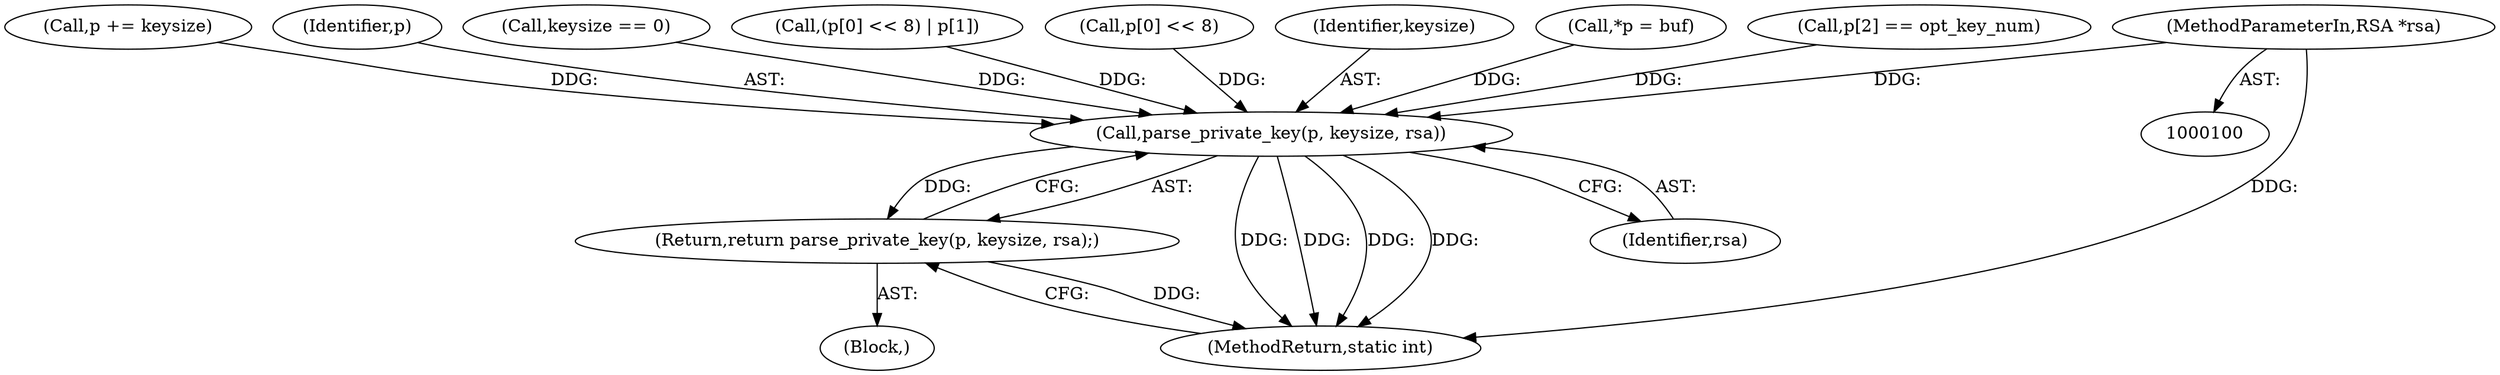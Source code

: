digraph "0_OpenSC_360e95d45ac4123255a4c796db96337f332160ad#diff-d643a0fa169471dbf2912f4866dc49c5_8@pointer" {
"1000101" [label="(MethodParameterIn,RSA *rsa)"];
"1000248" [label="(Call,parse_private_key(p, keysize, rsa))"];
"1000247" [label="(Return,return parse_private_key(p, keysize, rsa);)"];
"1000230" [label="(Call,p += keysize)"];
"1000249" [label="(Identifier,p)"];
"1000238" [label="(Call,keysize == 0)"];
"1000102" [label="(Block,)"];
"1000203" [label="(Call,(p[0] << 8) | p[1])"];
"1000101" [label="(MethodParameterIn,RSA *rsa)"];
"1000252" [label="(MethodReturn,static int)"];
"1000251" [label="(Identifier,rsa)"];
"1000247" [label="(Return,return parse_private_key(p, keysize, rsa);)"];
"1000248" [label="(Call,parse_private_key(p, keysize, rsa))"];
"1000204" [label="(Call,p[0] << 8)"];
"1000250" [label="(Identifier,keysize)"];
"1000109" [label="(Call,*p = buf)"];
"1000224" [label="(Call,p[2] == opt_key_num)"];
"1000101" -> "1000100"  [label="AST: "];
"1000101" -> "1000252"  [label="DDG: "];
"1000101" -> "1000248"  [label="DDG: "];
"1000248" -> "1000247"  [label="AST: "];
"1000248" -> "1000251"  [label="CFG: "];
"1000249" -> "1000248"  [label="AST: "];
"1000250" -> "1000248"  [label="AST: "];
"1000251" -> "1000248"  [label="AST: "];
"1000247" -> "1000248"  [label="CFG: "];
"1000248" -> "1000252"  [label="DDG: "];
"1000248" -> "1000252"  [label="DDG: "];
"1000248" -> "1000252"  [label="DDG: "];
"1000248" -> "1000252"  [label="DDG: "];
"1000248" -> "1000247"  [label="DDG: "];
"1000224" -> "1000248"  [label="DDG: "];
"1000203" -> "1000248"  [label="DDG: "];
"1000230" -> "1000248"  [label="DDG: "];
"1000109" -> "1000248"  [label="DDG: "];
"1000204" -> "1000248"  [label="DDG: "];
"1000238" -> "1000248"  [label="DDG: "];
"1000247" -> "1000102"  [label="AST: "];
"1000252" -> "1000247"  [label="CFG: "];
"1000247" -> "1000252"  [label="DDG: "];
}
